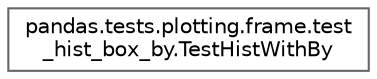 digraph "Graphical Class Hierarchy"
{
 // LATEX_PDF_SIZE
  bgcolor="transparent";
  edge [fontname=Helvetica,fontsize=10,labelfontname=Helvetica,labelfontsize=10];
  node [fontname=Helvetica,fontsize=10,shape=box,height=0.2,width=0.4];
  rankdir="LR";
  Node0 [id="Node000000",label="pandas.tests.plotting.frame.test\l_hist_box_by.TestHistWithBy",height=0.2,width=0.4,color="grey40", fillcolor="white", style="filled",URL="$dc/dd6/classpandas_1_1tests_1_1plotting_1_1frame_1_1test__hist__box__by_1_1TestHistWithBy.html",tooltip=" "];
}
